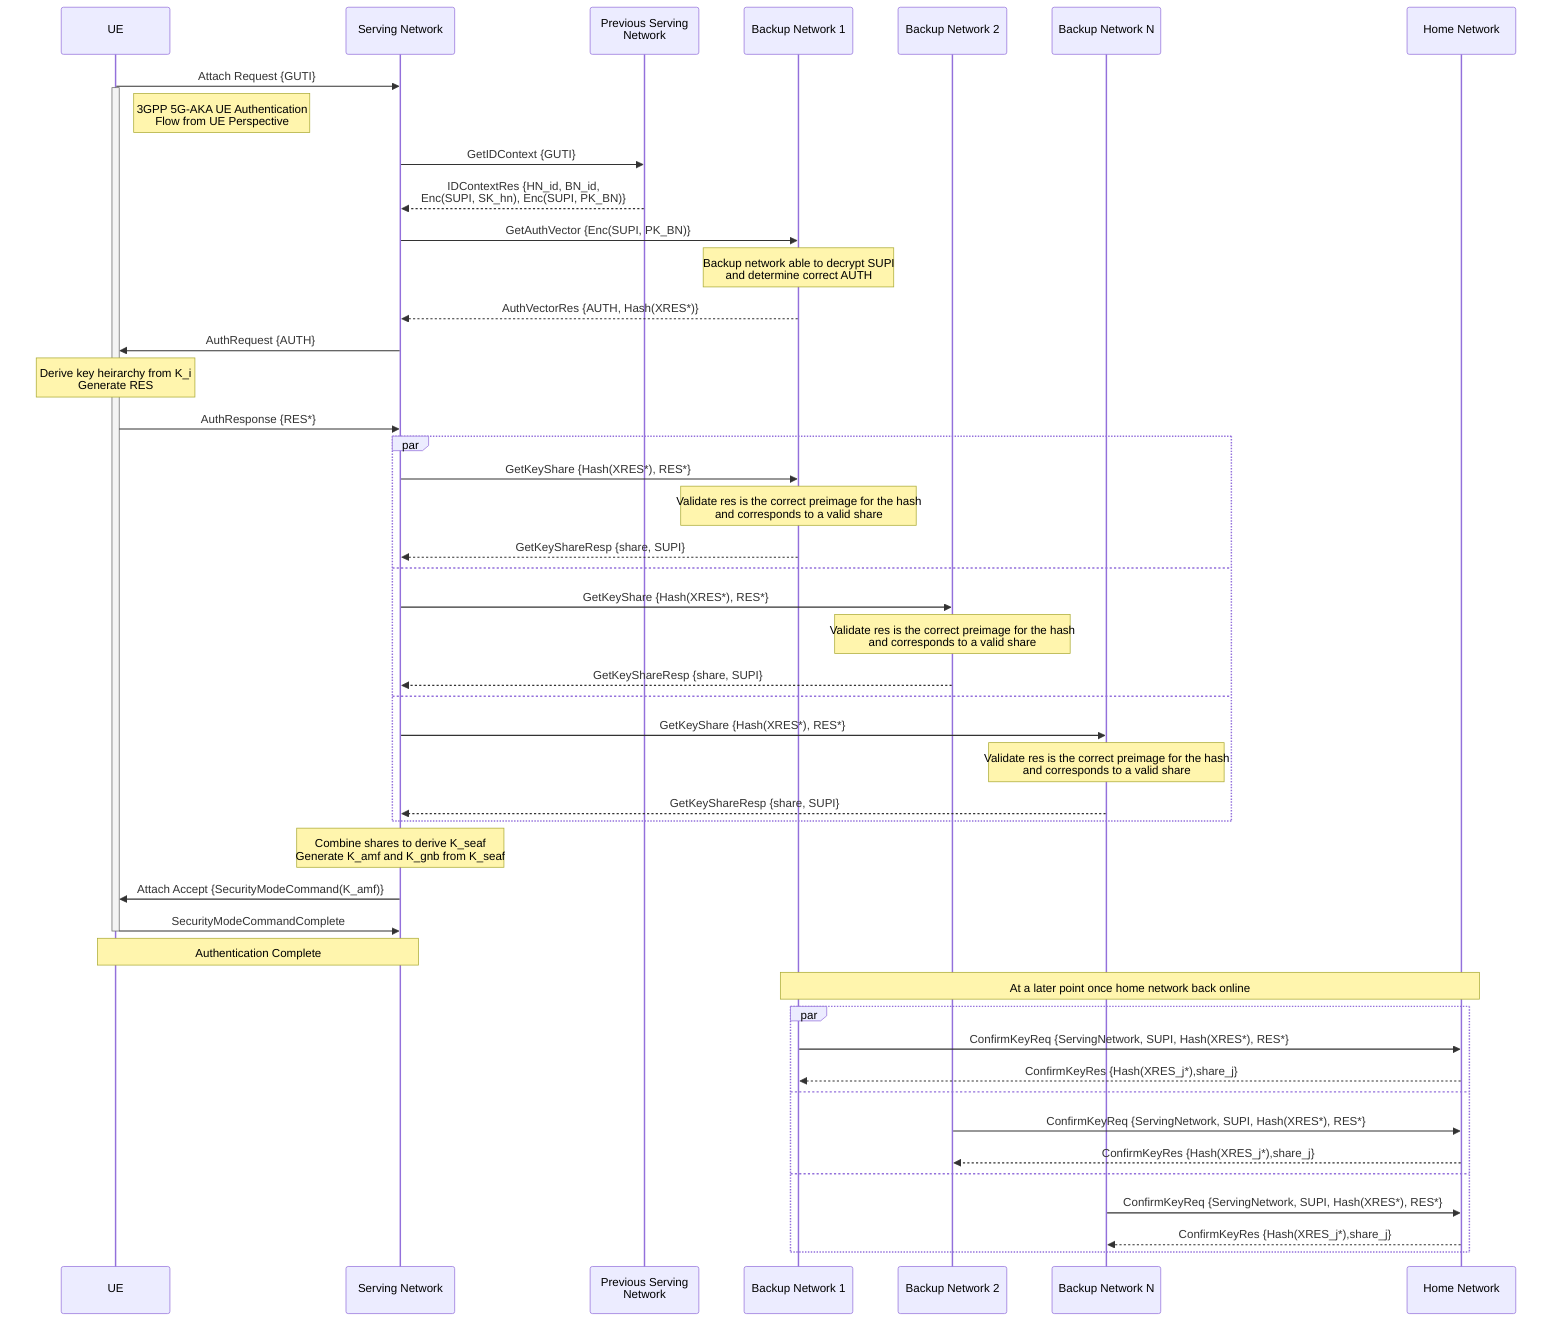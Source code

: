 sequenceDiagram
%% @config(./diagram-config.json)
    participant UE
    participant SN as Serving Network
    participant PN as Previous Serving<br/>Network
    participant BN as Backup Network 1
    participant BNB as Backup Network 2
    participant BNC as Backup Network N
    participant HN as Home Network
    UE->>SN: Attach Request {GUTI}
    activate UE
    Note right of UE: 3GPP 5G-AKA UE Authentication<br/>Flow from UE Perspective
    SN->>PN: GetIDContext {GUTI}
    PN-->>SN: IDContextRes {HN_id, BN_id,<br/> Enc(SUPI, SK_hn), Enc(SUPI, PK_BN)}
    SN->>BN: GetAuthVector {Enc(SUPI, PK_BN)}
    Note over BN: Backup network able to decrypt SUPI<br/>and determine correct AUTH

    BN-->>SN: AuthVectorRes {AUTH, Hash(XRES*)}
    SN->>UE: AuthRequest {AUTH}
    Note over UE: Derive key heirarchy from K_i <br/> Generate RES
    UE->>SN: AuthResponse {RES*}

    Par
        SN->>BN: GetKeyShare {Hash(XRES*), RES*}
        Note over BN: Validate res is the correct preimage for the hash<br/> and corresponds to a valid share
        BN-->>SN: GetKeyShareResp {share, SUPI}
    and
        SN->>BNB: GetKeyShare {Hash(XRES*), RES*}
        Note over BNB: Validate res is the correct preimage for the hash<br/> and corresponds to a valid share
        BNB-->>SN: GetKeyShareResp {share, SUPI}
    and
        SN->>BNC: GetKeyShare {Hash(XRES*), RES*}
        Note over BNC: Validate res is the correct preimage for the hash<br/> and corresponds to a valid share
        BNC-->>SN: GetKeyShareResp {share, SUPI}
    end

    Note over SN: Combine shares to derive K_seaf <br/> Generate K_amf and K_gnb from K_seaf
    SN->>UE: Attach Accept {SecurityModeCommand(K_amf)}
    UE->>SN: SecurityModeCommandComplete
    deactivate UE
    Note over UE,SN: Authentication Complete

    Note over BN,HN: At a later point once home network back online
    Par
        BN->>HN: ConfirmKeyReq {ServingNetwork, SUPI, Hash(XRES*), RES*}
        HN-->>BN: ConfirmKeyRes {Hash(XRES_j*),share_j}
    and
        BNB->>HN: ConfirmKeyReq {ServingNetwork, SUPI, Hash(XRES*), RES*}
        HN-->>BNB: ConfirmKeyRes {Hash(XRES_j*),share_j}
    and
        BNC->>HN: ConfirmKeyReq {ServingNetwork, SUPI, Hash(XRES*), RES*}
        HN-->>BNC: ConfirmKeyRes {Hash(XRES_j*),share_j}
    end